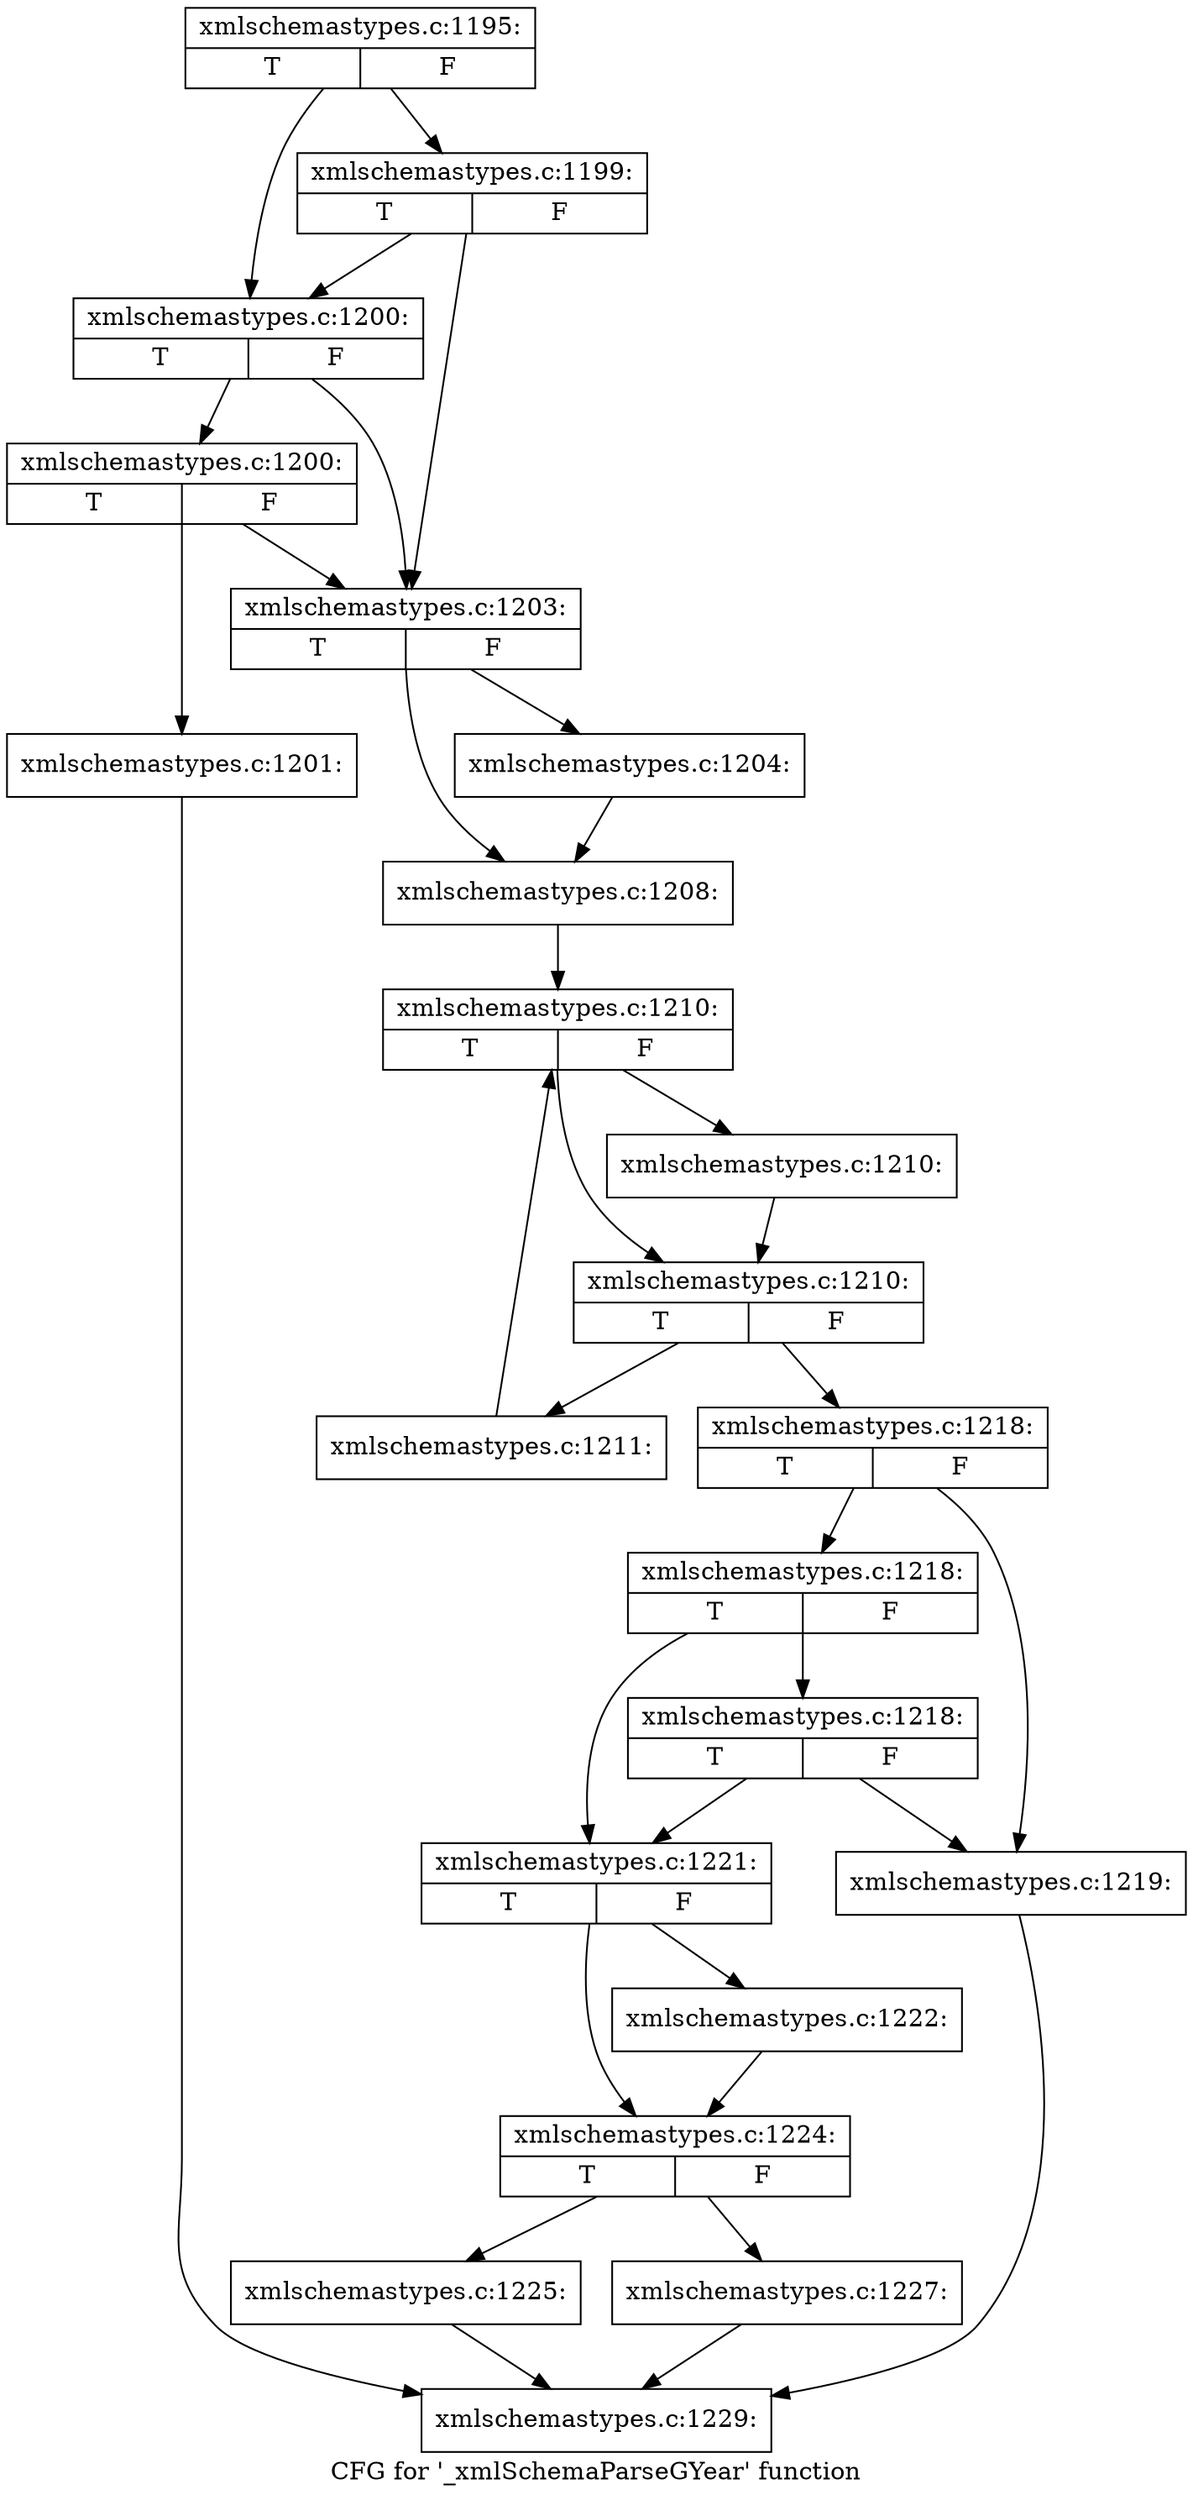 digraph "CFG for '_xmlSchemaParseGYear' function" {
	label="CFG for '_xmlSchemaParseGYear' function";

	Node0x57c1a40 [shape=record,label="{xmlschemastypes.c:1195:|{<s0>T|<s1>F}}"];
	Node0x57c1a40 -> Node0x57c32e0;
	Node0x57c1a40 -> Node0x57c3360;
	Node0x57c3360 [shape=record,label="{xmlschemastypes.c:1199:|{<s0>T|<s1>F}}"];
	Node0x57c3360 -> Node0x57c32e0;
	Node0x57c3360 -> Node0x57c3210;
	Node0x57c32e0 [shape=record,label="{xmlschemastypes.c:1200:|{<s0>T|<s1>F}}"];
	Node0x57c32e0 -> Node0x57c3260;
	Node0x57c32e0 -> Node0x57c3210;
	Node0x57c3260 [shape=record,label="{xmlschemastypes.c:1200:|{<s0>T|<s1>F}}"];
	Node0x57c3260 -> Node0x57c31c0;
	Node0x57c3260 -> Node0x57c3210;
	Node0x57c31c0 [shape=record,label="{xmlschemastypes.c:1201:}"];
	Node0x57c31c0 -> Node0x57b3cf0;
	Node0x57c3210 [shape=record,label="{xmlschemastypes.c:1203:|{<s0>T|<s1>F}}"];
	Node0x57c3210 -> Node0x57c4210;
	Node0x57c3210 -> Node0x57c4260;
	Node0x57c4210 [shape=record,label="{xmlschemastypes.c:1204:}"];
	Node0x57c4210 -> Node0x57c4260;
	Node0x57c4260 [shape=record,label="{xmlschemastypes.c:1208:}"];
	Node0x57c4260 -> Node0x57c4b80;
	Node0x57c4b80 [shape=record,label="{xmlschemastypes.c:1210:|{<s0>T|<s1>F}}"];
	Node0x57c4b80 -> Node0x57c4e70;
	Node0x57c4b80 -> Node0x57c4e20;
	Node0x57c4e70 [shape=record,label="{xmlschemastypes.c:1210:}"];
	Node0x57c4e70 -> Node0x57c4e20;
	Node0x57c4e20 [shape=record,label="{xmlschemastypes.c:1210:|{<s0>T|<s1>F}}"];
	Node0x57c4e20 -> Node0x57c54b0;
	Node0x57c4e20 -> Node0x57c4da0;
	Node0x57c54b0 [shape=record,label="{xmlschemastypes.c:1211:}"];
	Node0x57c54b0 -> Node0x57c4b80;
	Node0x57c4da0 [shape=record,label="{xmlschemastypes.c:1218:|{<s0>T|<s1>F}}"];
	Node0x57c4da0 -> Node0x57c62b0;
	Node0x57c4da0 -> Node0x57c6350;
	Node0x57c6350 [shape=record,label="{xmlschemastypes.c:1218:|{<s0>T|<s1>F}}"];
	Node0x57c6350 -> Node0x57c6630;
	Node0x57c6350 -> Node0x57c6300;
	Node0x57c6630 [shape=record,label="{xmlschemastypes.c:1218:|{<s0>T|<s1>F}}"];
	Node0x57c6630 -> Node0x57c62b0;
	Node0x57c6630 -> Node0x57c6300;
	Node0x57c62b0 [shape=record,label="{xmlschemastypes.c:1219:}"];
	Node0x57c62b0 -> Node0x57b3cf0;
	Node0x57c6300 [shape=record,label="{xmlschemastypes.c:1221:|{<s0>T|<s1>F}}"];
	Node0x57c6300 -> Node0x57c6d80;
	Node0x57c6300 -> Node0x57c6dd0;
	Node0x57c6d80 [shape=record,label="{xmlschemastypes.c:1222:}"];
	Node0x57c6d80 -> Node0x57c6dd0;
	Node0x57c6dd0 [shape=record,label="{xmlschemastypes.c:1224:|{<s0>T|<s1>F}}"];
	Node0x57c6dd0 -> Node0x57c7590;
	Node0x57c6dd0 -> Node0x57c7540;
	Node0x57c7540 [shape=record,label="{xmlschemastypes.c:1225:}"];
	Node0x57c7540 -> Node0x57b3cf0;
	Node0x57c7590 [shape=record,label="{xmlschemastypes.c:1227:}"];
	Node0x57c7590 -> Node0x57b3cf0;
	Node0x57b3cf0 [shape=record,label="{xmlschemastypes.c:1229:}"];
}

